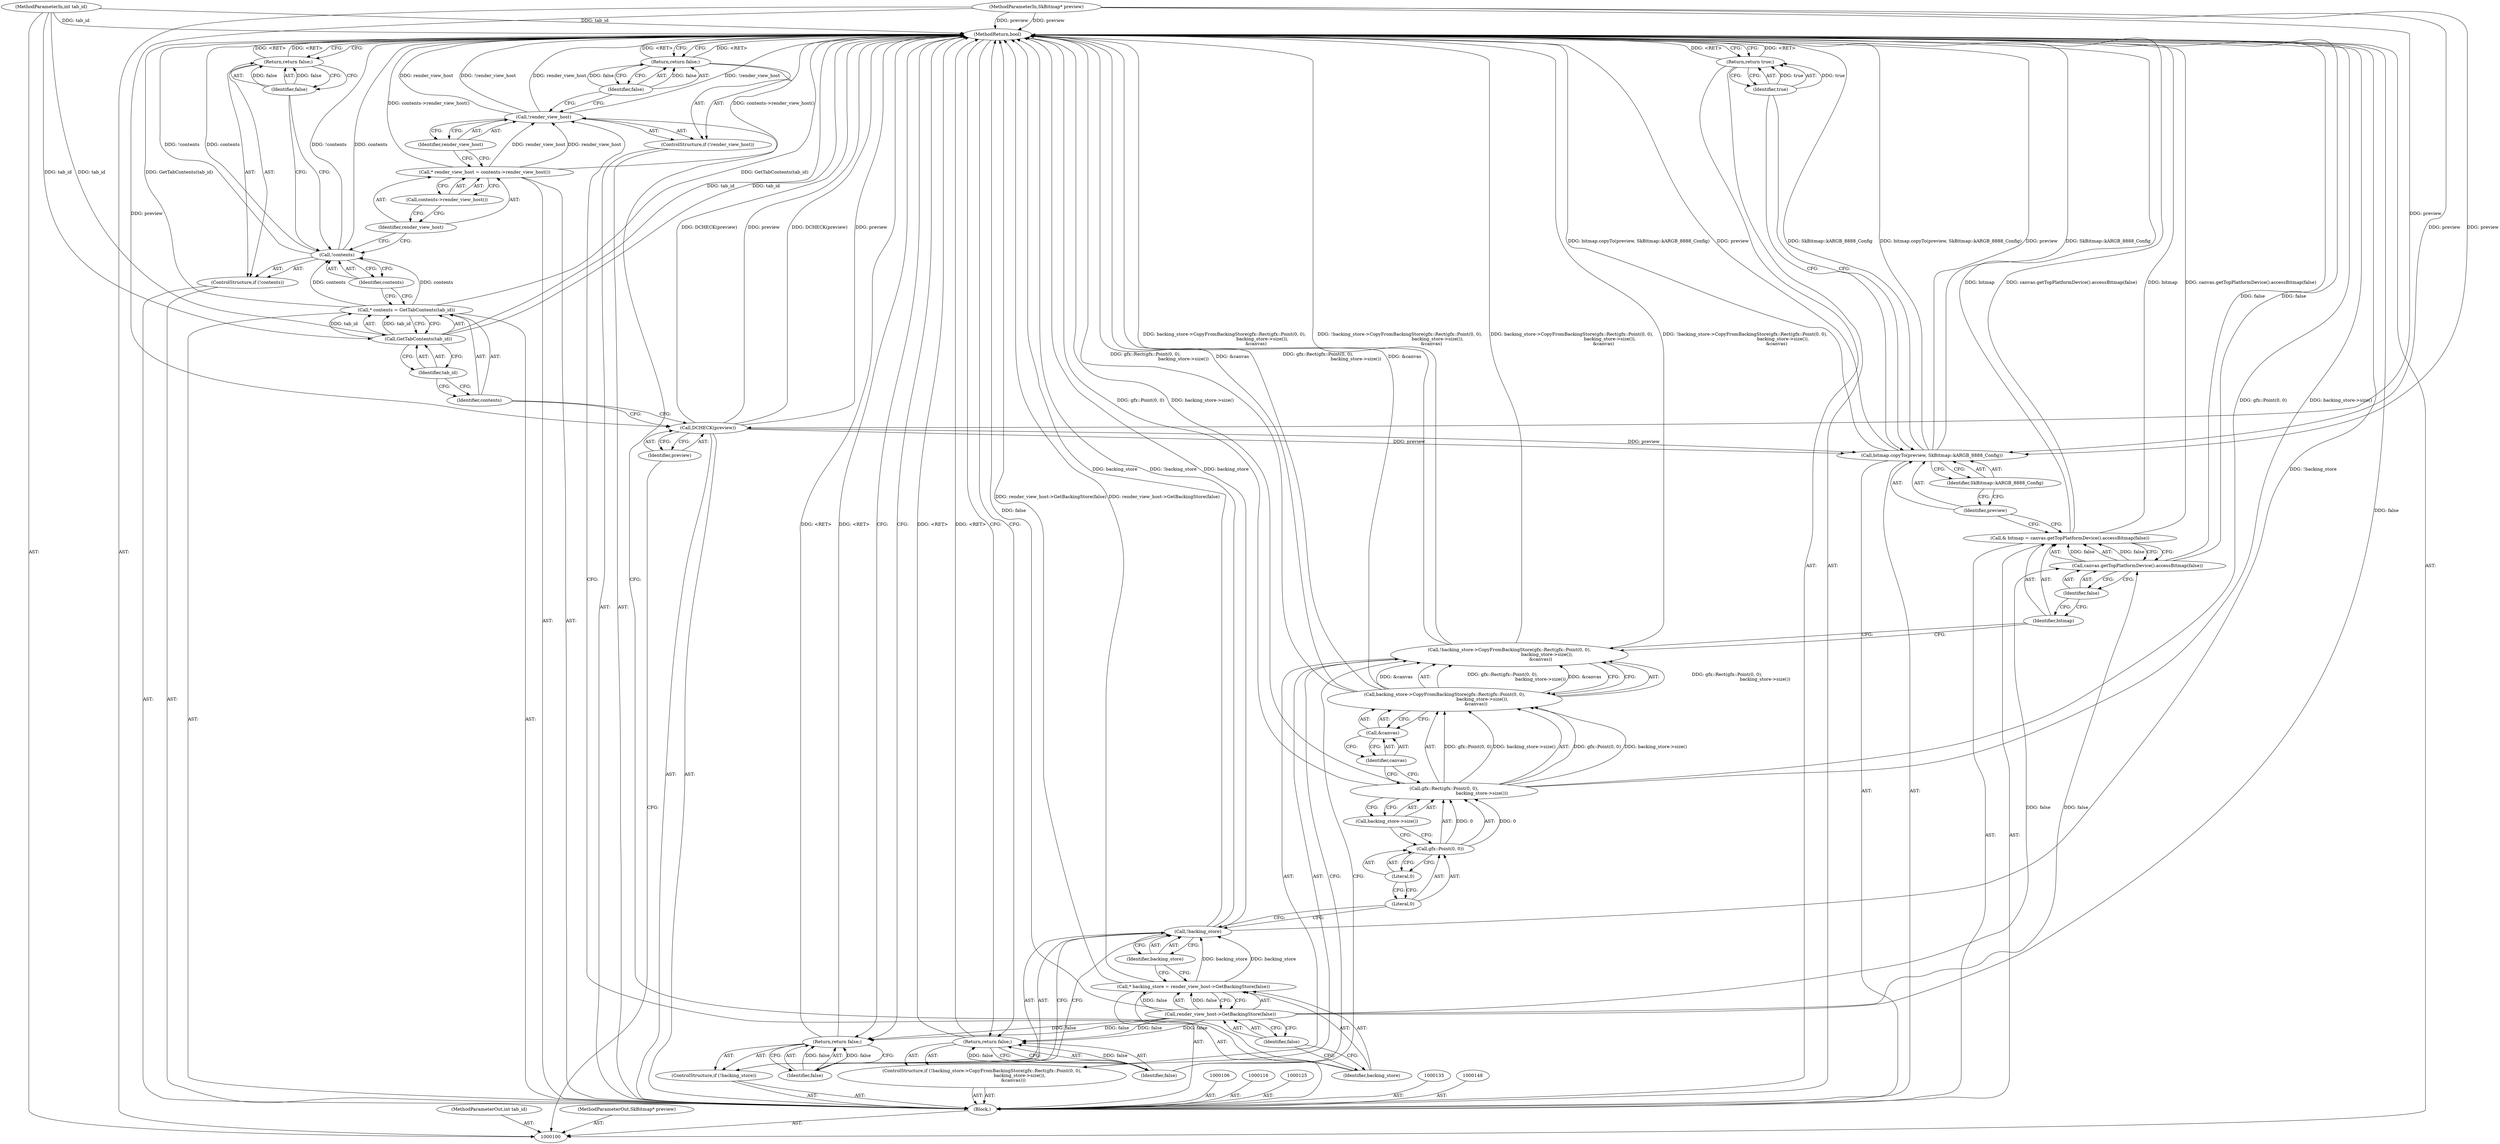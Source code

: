 digraph "1_Chrome_ee8d6fd30b022ac2c87b7a190c954e7bb3c9b21e" {
"1000158" [label="(MethodReturn,bool)"];
"1000101" [label="(MethodParameterIn,int tab_id)"];
"1000225" [label="(MethodParameterOut,int tab_id)"];
"1000102" [label="(MethodParameterIn,SkBitmap* preview)"];
"1000226" [label="(MethodParameterOut,SkBitmap* preview)"];
"1000103" [label="(Block,)"];
"1000124" [label="(Identifier,false)"];
"1000123" [label="(Return,return false;)"];
"1000126" [label="(Call,* backing_store = render_view_host->GetBackingStore(false))"];
"1000127" [label="(Identifier,backing_store)"];
"1000128" [label="(Call,render_view_host->GetBackingStore(false))"];
"1000129" [label="(Identifier,false)"];
"1000130" [label="(ControlStructure,if (!backing_store))"];
"1000131" [label="(Call,!backing_store)"];
"1000132" [label="(Identifier,backing_store)"];
"1000134" [label="(Identifier,false)"];
"1000133" [label="(Return,return false;)"];
"1000136" [label="(ControlStructure,if (!backing_store->CopyFromBackingStore(gfx::Rect(gfx::Point(0, 0),\n                                                     backing_store->size()),\n                                            &canvas)))"];
"1000139" [label="(Call,gfx::Rect(gfx::Point(0, 0),\n                                                     backing_store->size()))"];
"1000140" [label="(Call,gfx::Point(0, 0))"];
"1000137" [label="(Call,!backing_store->CopyFromBackingStore(gfx::Rect(gfx::Point(0, 0),\n                                                     backing_store->size()),\n                                            &canvas))"];
"1000141" [label="(Literal,0)"];
"1000142" [label="(Literal,0)"];
"1000138" [label="(Call,backing_store->CopyFromBackingStore(gfx::Rect(gfx::Point(0, 0),\n                                                     backing_store->size()),\n                                            &canvas))"];
"1000143" [label="(Call,backing_store->size())"];
"1000144" [label="(Call,&canvas)"];
"1000145" [label="(Identifier,canvas)"];
"1000104" [label="(Call,DCHECK(preview))"];
"1000105" [label="(Identifier,preview)"];
"1000147" [label="(Identifier,false)"];
"1000146" [label="(Return,return false;)"];
"1000149" [label="(Call,& bitmap = canvas.getTopPlatformDevice().accessBitmap(false))"];
"1000150" [label="(Identifier,bitmap)"];
"1000151" [label="(Call,canvas.getTopPlatformDevice().accessBitmap(false))"];
"1000152" [label="(Identifier,false)"];
"1000154" [label="(Identifier,preview)"];
"1000153" [label="(Call,bitmap.copyTo(preview, SkBitmap::kARGB_8888_Config))"];
"1000155" [label="(Identifier,SkBitmap::kARGB_8888_Config)"];
"1000156" [label="(Return,return true;)"];
"1000157" [label="(Identifier,true)"];
"1000107" [label="(Call,* contents = GetTabContents(tab_id))"];
"1000108" [label="(Identifier,contents)"];
"1000109" [label="(Call,GetTabContents(tab_id))"];
"1000110" [label="(Identifier,tab_id)"];
"1000111" [label="(ControlStructure,if (!contents))"];
"1000112" [label="(Call,!contents)"];
"1000113" [label="(Identifier,contents)"];
"1000115" [label="(Identifier,false)"];
"1000114" [label="(Return,return false;)"];
"1000117" [label="(Call,* render_view_host = contents->render_view_host())"];
"1000118" [label="(Identifier,render_view_host)"];
"1000119" [label="(Call,contents->render_view_host())"];
"1000120" [label="(ControlStructure,if (!render_view_host))"];
"1000121" [label="(Call,!render_view_host)"];
"1000122" [label="(Identifier,render_view_host)"];
"1000158" -> "1000100"  [label="AST: "];
"1000158" -> "1000114"  [label="CFG: "];
"1000158" -> "1000123"  [label="CFG: "];
"1000158" -> "1000133"  [label="CFG: "];
"1000158" -> "1000146"  [label="CFG: "];
"1000158" -> "1000156"  [label="CFG: "];
"1000133" -> "1000158"  [label="DDG: <RET>"];
"1000146" -> "1000158"  [label="DDG: <RET>"];
"1000104" -> "1000158"  [label="DDG: DCHECK(preview)"];
"1000104" -> "1000158"  [label="DDG: preview"];
"1000121" -> "1000158"  [label="DDG: !render_view_host"];
"1000121" -> "1000158"  [label="DDG: render_view_host"];
"1000153" -> "1000158"  [label="DDG: bitmap.copyTo(preview, SkBitmap::kARGB_8888_Config)"];
"1000153" -> "1000158"  [label="DDG: preview"];
"1000153" -> "1000158"  [label="DDG: SkBitmap::kARGB_8888_Config"];
"1000149" -> "1000158"  [label="DDG: bitmap"];
"1000149" -> "1000158"  [label="DDG: canvas.getTopPlatformDevice().accessBitmap(false)"];
"1000117" -> "1000158"  [label="DDG: contents->render_view_host()"];
"1000131" -> "1000158"  [label="DDG: !backing_store"];
"1000131" -> "1000158"  [label="DDG: backing_store"];
"1000138" -> "1000158"  [label="DDG: gfx::Rect(gfx::Point(0, 0),\n                                                     backing_store->size())"];
"1000138" -> "1000158"  [label="DDG: &canvas"];
"1000139" -> "1000158"  [label="DDG: gfx::Point(0, 0)"];
"1000139" -> "1000158"  [label="DDG: backing_store->size()"];
"1000151" -> "1000158"  [label="DDG: false"];
"1000128" -> "1000158"  [label="DDG: false"];
"1000102" -> "1000158"  [label="DDG: preview"];
"1000112" -> "1000158"  [label="DDG: !contents"];
"1000112" -> "1000158"  [label="DDG: contents"];
"1000101" -> "1000158"  [label="DDG: tab_id"];
"1000109" -> "1000158"  [label="DDG: tab_id"];
"1000126" -> "1000158"  [label="DDG: render_view_host->GetBackingStore(false)"];
"1000137" -> "1000158"  [label="DDG: backing_store->CopyFromBackingStore(gfx::Rect(gfx::Point(0, 0),\n                                                     backing_store->size()),\n                                            &canvas)"];
"1000137" -> "1000158"  [label="DDG: !backing_store->CopyFromBackingStore(gfx::Rect(gfx::Point(0, 0),\n                                                     backing_store->size()),\n                                            &canvas)"];
"1000107" -> "1000158"  [label="DDG: GetTabContents(tab_id)"];
"1000156" -> "1000158"  [label="DDG: <RET>"];
"1000114" -> "1000158"  [label="DDG: <RET>"];
"1000123" -> "1000158"  [label="DDG: <RET>"];
"1000101" -> "1000100"  [label="AST: "];
"1000101" -> "1000158"  [label="DDG: tab_id"];
"1000101" -> "1000109"  [label="DDG: tab_id"];
"1000225" -> "1000100"  [label="AST: "];
"1000102" -> "1000100"  [label="AST: "];
"1000102" -> "1000158"  [label="DDG: preview"];
"1000102" -> "1000104"  [label="DDG: preview"];
"1000102" -> "1000153"  [label="DDG: preview"];
"1000226" -> "1000100"  [label="AST: "];
"1000103" -> "1000100"  [label="AST: "];
"1000104" -> "1000103"  [label="AST: "];
"1000106" -> "1000103"  [label="AST: "];
"1000107" -> "1000103"  [label="AST: "];
"1000111" -> "1000103"  [label="AST: "];
"1000116" -> "1000103"  [label="AST: "];
"1000117" -> "1000103"  [label="AST: "];
"1000120" -> "1000103"  [label="AST: "];
"1000125" -> "1000103"  [label="AST: "];
"1000126" -> "1000103"  [label="AST: "];
"1000130" -> "1000103"  [label="AST: "];
"1000135" -> "1000103"  [label="AST: "];
"1000136" -> "1000103"  [label="AST: "];
"1000148" -> "1000103"  [label="AST: "];
"1000149" -> "1000103"  [label="AST: "];
"1000153" -> "1000103"  [label="AST: "];
"1000156" -> "1000103"  [label="AST: "];
"1000124" -> "1000123"  [label="AST: "];
"1000124" -> "1000121"  [label="CFG: "];
"1000123" -> "1000124"  [label="CFG: "];
"1000124" -> "1000123"  [label="DDG: false"];
"1000123" -> "1000120"  [label="AST: "];
"1000123" -> "1000124"  [label="CFG: "];
"1000124" -> "1000123"  [label="AST: "];
"1000158" -> "1000123"  [label="CFG: "];
"1000123" -> "1000158"  [label="DDG: <RET>"];
"1000124" -> "1000123"  [label="DDG: false"];
"1000126" -> "1000103"  [label="AST: "];
"1000126" -> "1000128"  [label="CFG: "];
"1000127" -> "1000126"  [label="AST: "];
"1000128" -> "1000126"  [label="AST: "];
"1000132" -> "1000126"  [label="CFG: "];
"1000126" -> "1000158"  [label="DDG: render_view_host->GetBackingStore(false)"];
"1000128" -> "1000126"  [label="DDG: false"];
"1000126" -> "1000131"  [label="DDG: backing_store"];
"1000127" -> "1000126"  [label="AST: "];
"1000127" -> "1000121"  [label="CFG: "];
"1000129" -> "1000127"  [label="CFG: "];
"1000128" -> "1000126"  [label="AST: "];
"1000128" -> "1000129"  [label="CFG: "];
"1000129" -> "1000128"  [label="AST: "];
"1000126" -> "1000128"  [label="CFG: "];
"1000128" -> "1000158"  [label="DDG: false"];
"1000128" -> "1000126"  [label="DDG: false"];
"1000128" -> "1000133"  [label="DDG: false"];
"1000128" -> "1000146"  [label="DDG: false"];
"1000128" -> "1000151"  [label="DDG: false"];
"1000129" -> "1000128"  [label="AST: "];
"1000129" -> "1000127"  [label="CFG: "];
"1000128" -> "1000129"  [label="CFG: "];
"1000130" -> "1000103"  [label="AST: "];
"1000131" -> "1000130"  [label="AST: "];
"1000133" -> "1000130"  [label="AST: "];
"1000131" -> "1000130"  [label="AST: "];
"1000131" -> "1000132"  [label="CFG: "];
"1000132" -> "1000131"  [label="AST: "];
"1000134" -> "1000131"  [label="CFG: "];
"1000141" -> "1000131"  [label="CFG: "];
"1000131" -> "1000158"  [label="DDG: !backing_store"];
"1000131" -> "1000158"  [label="DDG: backing_store"];
"1000126" -> "1000131"  [label="DDG: backing_store"];
"1000132" -> "1000131"  [label="AST: "];
"1000132" -> "1000126"  [label="CFG: "];
"1000131" -> "1000132"  [label="CFG: "];
"1000134" -> "1000133"  [label="AST: "];
"1000134" -> "1000131"  [label="CFG: "];
"1000133" -> "1000134"  [label="CFG: "];
"1000134" -> "1000133"  [label="DDG: false"];
"1000133" -> "1000130"  [label="AST: "];
"1000133" -> "1000134"  [label="CFG: "];
"1000134" -> "1000133"  [label="AST: "];
"1000158" -> "1000133"  [label="CFG: "];
"1000133" -> "1000158"  [label="DDG: <RET>"];
"1000134" -> "1000133"  [label="DDG: false"];
"1000128" -> "1000133"  [label="DDG: false"];
"1000136" -> "1000103"  [label="AST: "];
"1000137" -> "1000136"  [label="AST: "];
"1000146" -> "1000136"  [label="AST: "];
"1000139" -> "1000138"  [label="AST: "];
"1000139" -> "1000143"  [label="CFG: "];
"1000140" -> "1000139"  [label="AST: "];
"1000143" -> "1000139"  [label="AST: "];
"1000145" -> "1000139"  [label="CFG: "];
"1000139" -> "1000158"  [label="DDG: gfx::Point(0, 0)"];
"1000139" -> "1000158"  [label="DDG: backing_store->size()"];
"1000139" -> "1000138"  [label="DDG: gfx::Point(0, 0)"];
"1000139" -> "1000138"  [label="DDG: backing_store->size()"];
"1000140" -> "1000139"  [label="DDG: 0"];
"1000140" -> "1000139"  [label="AST: "];
"1000140" -> "1000142"  [label="CFG: "];
"1000141" -> "1000140"  [label="AST: "];
"1000142" -> "1000140"  [label="AST: "];
"1000143" -> "1000140"  [label="CFG: "];
"1000140" -> "1000139"  [label="DDG: 0"];
"1000137" -> "1000136"  [label="AST: "];
"1000137" -> "1000138"  [label="CFG: "];
"1000138" -> "1000137"  [label="AST: "];
"1000147" -> "1000137"  [label="CFG: "];
"1000150" -> "1000137"  [label="CFG: "];
"1000137" -> "1000158"  [label="DDG: backing_store->CopyFromBackingStore(gfx::Rect(gfx::Point(0, 0),\n                                                     backing_store->size()),\n                                            &canvas)"];
"1000137" -> "1000158"  [label="DDG: !backing_store->CopyFromBackingStore(gfx::Rect(gfx::Point(0, 0),\n                                                     backing_store->size()),\n                                            &canvas)"];
"1000138" -> "1000137"  [label="DDG: gfx::Rect(gfx::Point(0, 0),\n                                                     backing_store->size())"];
"1000138" -> "1000137"  [label="DDG: &canvas"];
"1000141" -> "1000140"  [label="AST: "];
"1000141" -> "1000131"  [label="CFG: "];
"1000142" -> "1000141"  [label="CFG: "];
"1000142" -> "1000140"  [label="AST: "];
"1000142" -> "1000141"  [label="CFG: "];
"1000140" -> "1000142"  [label="CFG: "];
"1000138" -> "1000137"  [label="AST: "];
"1000138" -> "1000144"  [label="CFG: "];
"1000139" -> "1000138"  [label="AST: "];
"1000144" -> "1000138"  [label="AST: "];
"1000137" -> "1000138"  [label="CFG: "];
"1000138" -> "1000158"  [label="DDG: gfx::Rect(gfx::Point(0, 0),\n                                                     backing_store->size())"];
"1000138" -> "1000158"  [label="DDG: &canvas"];
"1000138" -> "1000137"  [label="DDG: gfx::Rect(gfx::Point(0, 0),\n                                                     backing_store->size())"];
"1000138" -> "1000137"  [label="DDG: &canvas"];
"1000139" -> "1000138"  [label="DDG: gfx::Point(0, 0)"];
"1000139" -> "1000138"  [label="DDG: backing_store->size()"];
"1000143" -> "1000139"  [label="AST: "];
"1000143" -> "1000140"  [label="CFG: "];
"1000139" -> "1000143"  [label="CFG: "];
"1000144" -> "1000138"  [label="AST: "];
"1000144" -> "1000145"  [label="CFG: "];
"1000145" -> "1000144"  [label="AST: "];
"1000138" -> "1000144"  [label="CFG: "];
"1000145" -> "1000144"  [label="AST: "];
"1000145" -> "1000139"  [label="CFG: "];
"1000144" -> "1000145"  [label="CFG: "];
"1000104" -> "1000103"  [label="AST: "];
"1000104" -> "1000105"  [label="CFG: "];
"1000105" -> "1000104"  [label="AST: "];
"1000108" -> "1000104"  [label="CFG: "];
"1000104" -> "1000158"  [label="DDG: DCHECK(preview)"];
"1000104" -> "1000158"  [label="DDG: preview"];
"1000102" -> "1000104"  [label="DDG: preview"];
"1000104" -> "1000153"  [label="DDG: preview"];
"1000105" -> "1000104"  [label="AST: "];
"1000105" -> "1000100"  [label="CFG: "];
"1000104" -> "1000105"  [label="CFG: "];
"1000147" -> "1000146"  [label="AST: "];
"1000147" -> "1000137"  [label="CFG: "];
"1000146" -> "1000147"  [label="CFG: "];
"1000147" -> "1000146"  [label="DDG: false"];
"1000146" -> "1000136"  [label="AST: "];
"1000146" -> "1000147"  [label="CFG: "];
"1000147" -> "1000146"  [label="AST: "];
"1000158" -> "1000146"  [label="CFG: "];
"1000146" -> "1000158"  [label="DDG: <RET>"];
"1000147" -> "1000146"  [label="DDG: false"];
"1000128" -> "1000146"  [label="DDG: false"];
"1000149" -> "1000103"  [label="AST: "];
"1000149" -> "1000151"  [label="CFG: "];
"1000150" -> "1000149"  [label="AST: "];
"1000151" -> "1000149"  [label="AST: "];
"1000154" -> "1000149"  [label="CFG: "];
"1000149" -> "1000158"  [label="DDG: bitmap"];
"1000149" -> "1000158"  [label="DDG: canvas.getTopPlatformDevice().accessBitmap(false)"];
"1000151" -> "1000149"  [label="DDG: false"];
"1000150" -> "1000149"  [label="AST: "];
"1000150" -> "1000137"  [label="CFG: "];
"1000152" -> "1000150"  [label="CFG: "];
"1000151" -> "1000149"  [label="AST: "];
"1000151" -> "1000152"  [label="CFG: "];
"1000152" -> "1000151"  [label="AST: "];
"1000149" -> "1000151"  [label="CFG: "];
"1000151" -> "1000158"  [label="DDG: false"];
"1000151" -> "1000149"  [label="DDG: false"];
"1000128" -> "1000151"  [label="DDG: false"];
"1000152" -> "1000151"  [label="AST: "];
"1000152" -> "1000150"  [label="CFG: "];
"1000151" -> "1000152"  [label="CFG: "];
"1000154" -> "1000153"  [label="AST: "];
"1000154" -> "1000149"  [label="CFG: "];
"1000155" -> "1000154"  [label="CFG: "];
"1000153" -> "1000103"  [label="AST: "];
"1000153" -> "1000155"  [label="CFG: "];
"1000154" -> "1000153"  [label="AST: "];
"1000155" -> "1000153"  [label="AST: "];
"1000157" -> "1000153"  [label="CFG: "];
"1000153" -> "1000158"  [label="DDG: bitmap.copyTo(preview, SkBitmap::kARGB_8888_Config)"];
"1000153" -> "1000158"  [label="DDG: preview"];
"1000153" -> "1000158"  [label="DDG: SkBitmap::kARGB_8888_Config"];
"1000104" -> "1000153"  [label="DDG: preview"];
"1000102" -> "1000153"  [label="DDG: preview"];
"1000155" -> "1000153"  [label="AST: "];
"1000155" -> "1000154"  [label="CFG: "];
"1000153" -> "1000155"  [label="CFG: "];
"1000156" -> "1000103"  [label="AST: "];
"1000156" -> "1000157"  [label="CFG: "];
"1000157" -> "1000156"  [label="AST: "];
"1000158" -> "1000156"  [label="CFG: "];
"1000156" -> "1000158"  [label="DDG: <RET>"];
"1000157" -> "1000156"  [label="DDG: true"];
"1000157" -> "1000156"  [label="AST: "];
"1000157" -> "1000153"  [label="CFG: "];
"1000156" -> "1000157"  [label="CFG: "];
"1000157" -> "1000156"  [label="DDG: true"];
"1000107" -> "1000103"  [label="AST: "];
"1000107" -> "1000109"  [label="CFG: "];
"1000108" -> "1000107"  [label="AST: "];
"1000109" -> "1000107"  [label="AST: "];
"1000113" -> "1000107"  [label="CFG: "];
"1000107" -> "1000158"  [label="DDG: GetTabContents(tab_id)"];
"1000109" -> "1000107"  [label="DDG: tab_id"];
"1000107" -> "1000112"  [label="DDG: contents"];
"1000108" -> "1000107"  [label="AST: "];
"1000108" -> "1000104"  [label="CFG: "];
"1000110" -> "1000108"  [label="CFG: "];
"1000109" -> "1000107"  [label="AST: "];
"1000109" -> "1000110"  [label="CFG: "];
"1000110" -> "1000109"  [label="AST: "];
"1000107" -> "1000109"  [label="CFG: "];
"1000109" -> "1000158"  [label="DDG: tab_id"];
"1000109" -> "1000107"  [label="DDG: tab_id"];
"1000101" -> "1000109"  [label="DDG: tab_id"];
"1000110" -> "1000109"  [label="AST: "];
"1000110" -> "1000108"  [label="CFG: "];
"1000109" -> "1000110"  [label="CFG: "];
"1000111" -> "1000103"  [label="AST: "];
"1000112" -> "1000111"  [label="AST: "];
"1000114" -> "1000111"  [label="AST: "];
"1000112" -> "1000111"  [label="AST: "];
"1000112" -> "1000113"  [label="CFG: "];
"1000113" -> "1000112"  [label="AST: "];
"1000115" -> "1000112"  [label="CFG: "];
"1000118" -> "1000112"  [label="CFG: "];
"1000112" -> "1000158"  [label="DDG: !contents"];
"1000112" -> "1000158"  [label="DDG: contents"];
"1000107" -> "1000112"  [label="DDG: contents"];
"1000113" -> "1000112"  [label="AST: "];
"1000113" -> "1000107"  [label="CFG: "];
"1000112" -> "1000113"  [label="CFG: "];
"1000115" -> "1000114"  [label="AST: "];
"1000115" -> "1000112"  [label="CFG: "];
"1000114" -> "1000115"  [label="CFG: "];
"1000115" -> "1000114"  [label="DDG: false"];
"1000114" -> "1000111"  [label="AST: "];
"1000114" -> "1000115"  [label="CFG: "];
"1000115" -> "1000114"  [label="AST: "];
"1000158" -> "1000114"  [label="CFG: "];
"1000114" -> "1000158"  [label="DDG: <RET>"];
"1000115" -> "1000114"  [label="DDG: false"];
"1000117" -> "1000103"  [label="AST: "];
"1000117" -> "1000119"  [label="CFG: "];
"1000118" -> "1000117"  [label="AST: "];
"1000119" -> "1000117"  [label="AST: "];
"1000122" -> "1000117"  [label="CFG: "];
"1000117" -> "1000158"  [label="DDG: contents->render_view_host()"];
"1000117" -> "1000121"  [label="DDG: render_view_host"];
"1000118" -> "1000117"  [label="AST: "];
"1000118" -> "1000112"  [label="CFG: "];
"1000119" -> "1000118"  [label="CFG: "];
"1000119" -> "1000117"  [label="AST: "];
"1000119" -> "1000118"  [label="CFG: "];
"1000117" -> "1000119"  [label="CFG: "];
"1000120" -> "1000103"  [label="AST: "];
"1000121" -> "1000120"  [label="AST: "];
"1000123" -> "1000120"  [label="AST: "];
"1000121" -> "1000120"  [label="AST: "];
"1000121" -> "1000122"  [label="CFG: "];
"1000122" -> "1000121"  [label="AST: "];
"1000124" -> "1000121"  [label="CFG: "];
"1000127" -> "1000121"  [label="CFG: "];
"1000121" -> "1000158"  [label="DDG: !render_view_host"];
"1000121" -> "1000158"  [label="DDG: render_view_host"];
"1000117" -> "1000121"  [label="DDG: render_view_host"];
"1000122" -> "1000121"  [label="AST: "];
"1000122" -> "1000117"  [label="CFG: "];
"1000121" -> "1000122"  [label="CFG: "];
}
